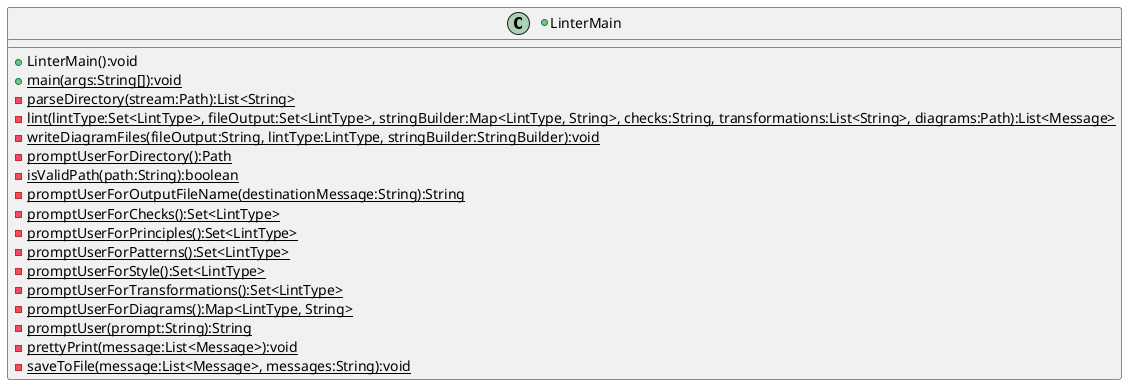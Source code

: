 @startuml
+class LinterMain{
	+LinterMain():void
	+{static}main(args:String[]):void
	-{static}parseDirectory(stream:Path):List<String>
	-{static}lint(lintType:Set<LintType>, fileOutput:Set<LintType>, stringBuilder:Map<LintType, String>, checks:String, transformations:List<String>, diagrams:Path):List<Message>
	-{static}writeDiagramFiles(fileOutput:String, lintType:LintType, stringBuilder:StringBuilder):void
	-{static}promptUserForDirectory():Path
	-{static}isValidPath(path:String):boolean
	-{static}promptUserForOutputFileName(destinationMessage:String):String
	-{static}promptUserForChecks():Set<LintType>
	-{static}promptUserForPrinciples():Set<LintType>
	-{static}promptUserForPatterns():Set<LintType>
	-{static}promptUserForStyle():Set<LintType>
	-{static}promptUserForTransformations():Set<LintType>
	-{static}promptUserForDiagrams():Map<LintType, String>
	-{static}promptUser(prompt:String):String
	-{static}prettyPrint(message:List<Message>):void
	-{static}saveToFile(message:List<Message>, messages:String):void
	}

@enduml